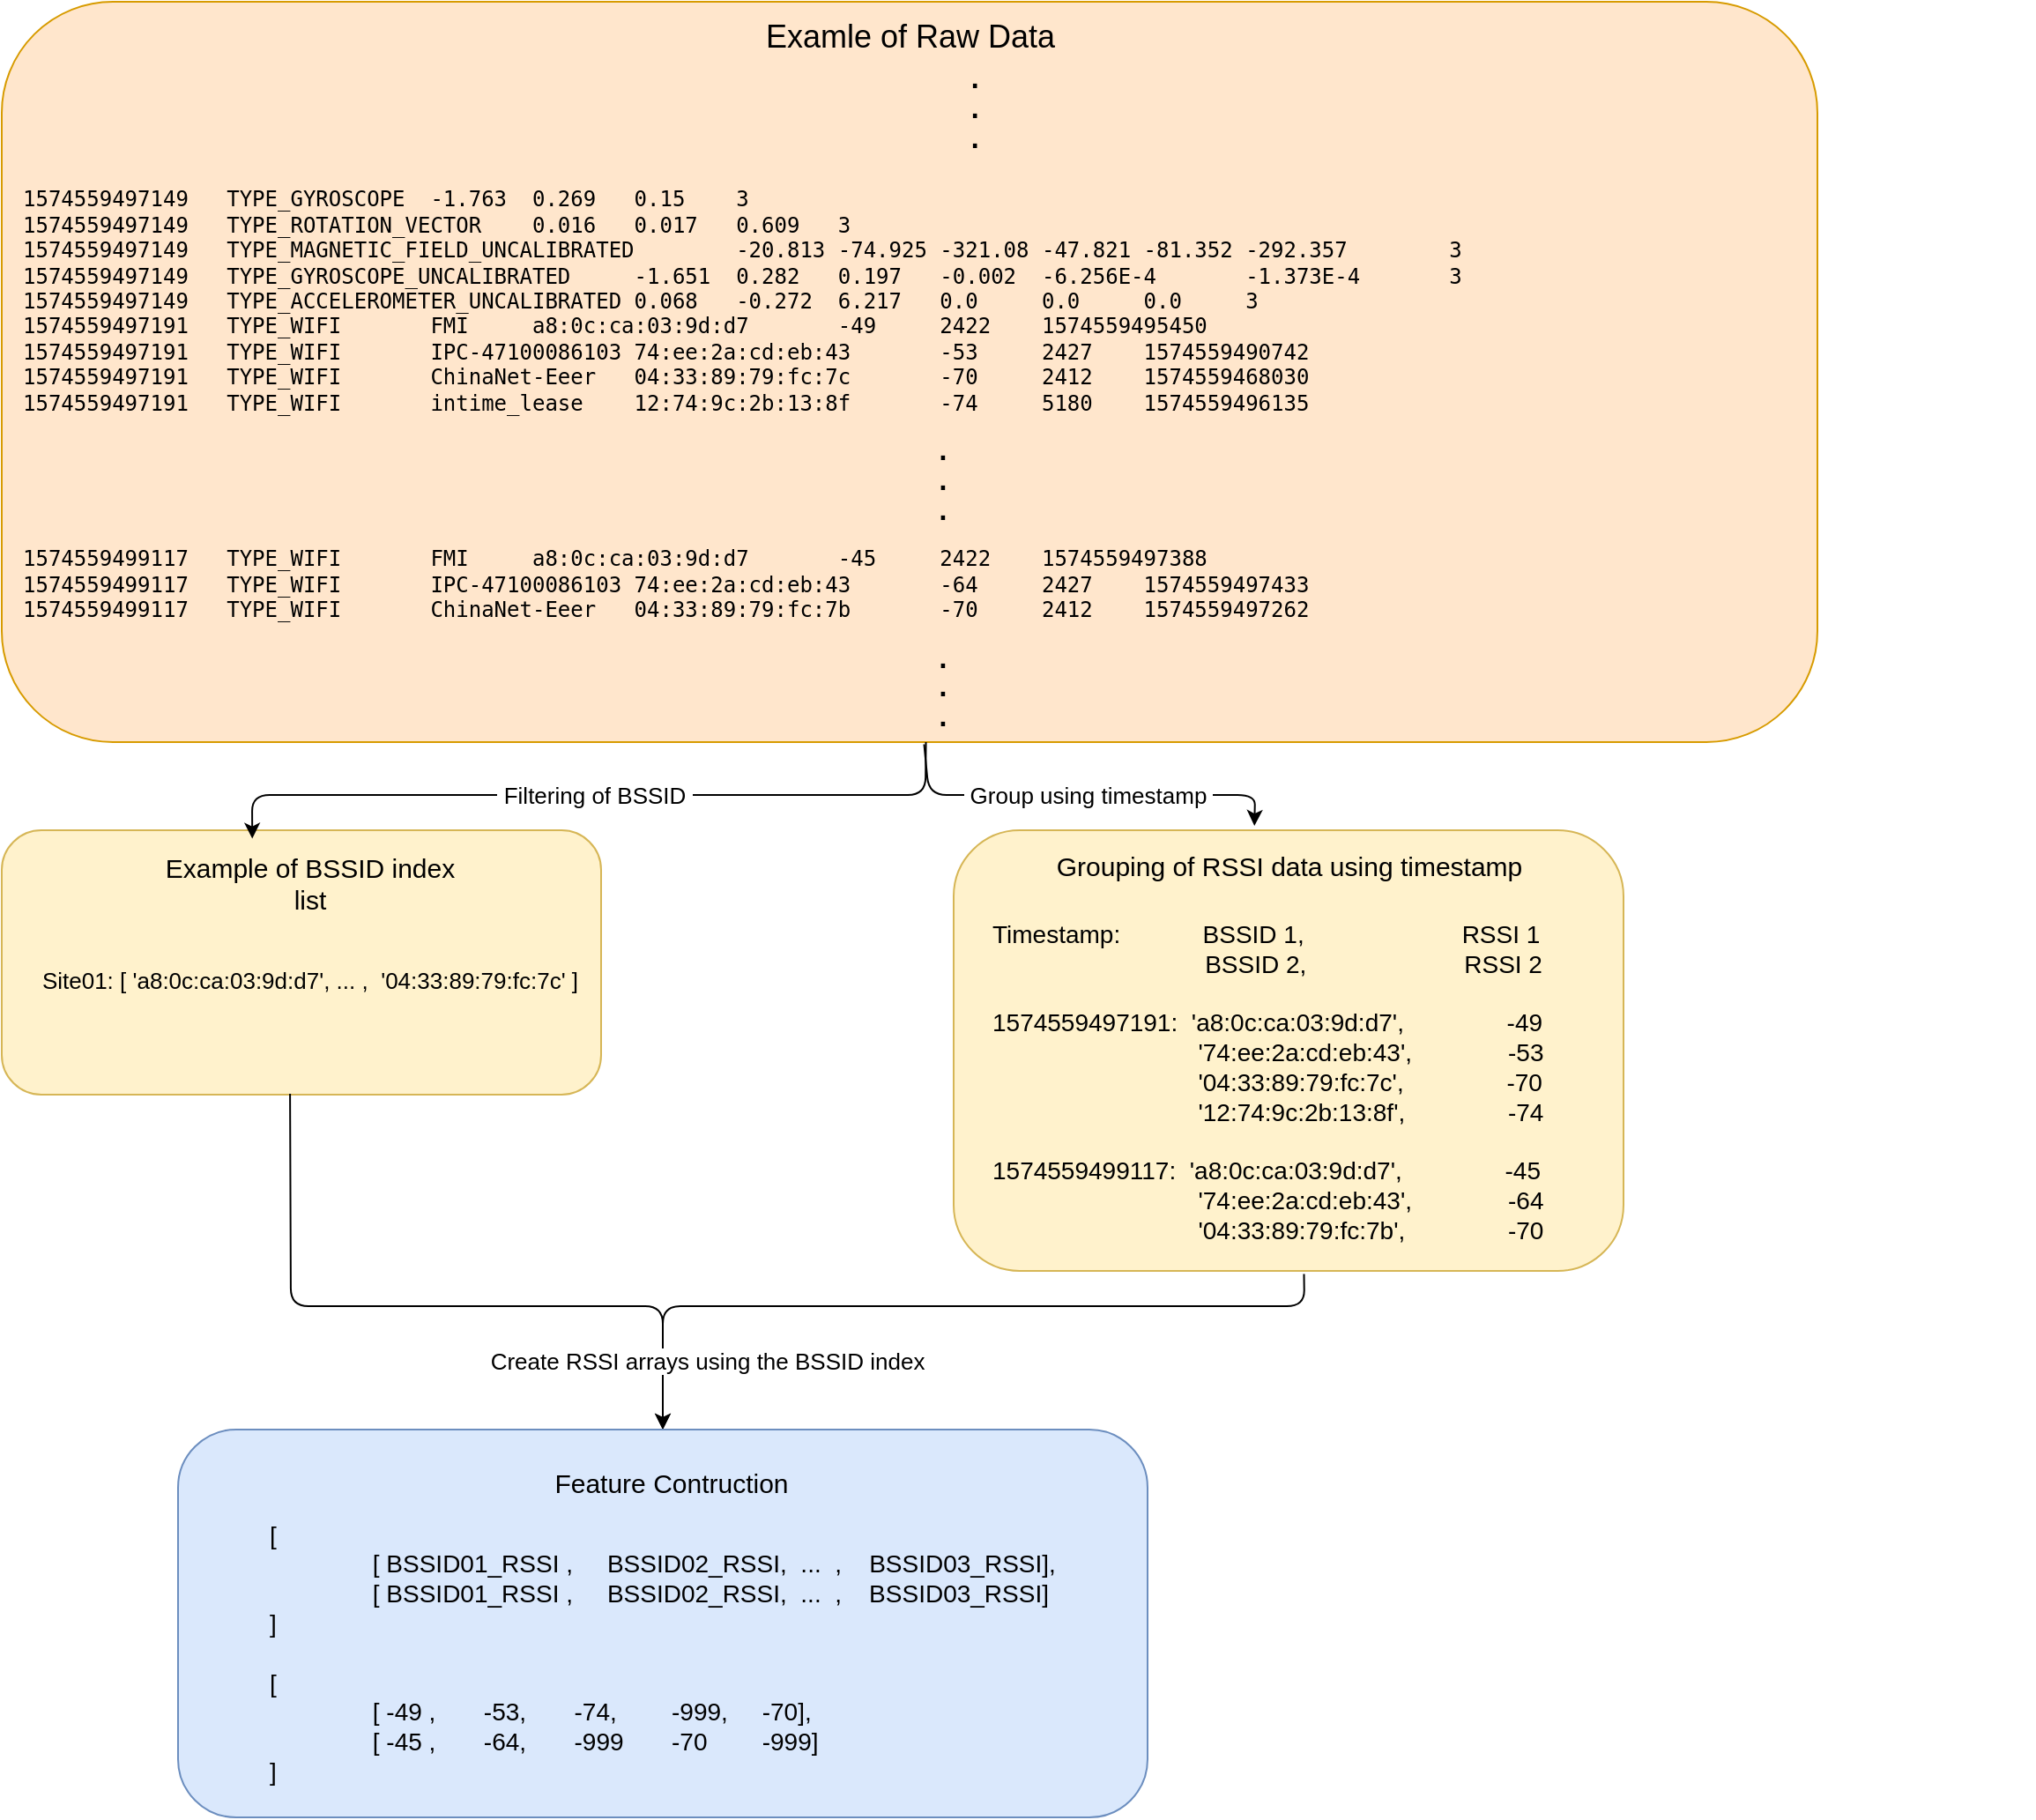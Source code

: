 <mxfile version="14.2.6" type="device"><diagram id="rcAPc_FRAnsi-RmFEn3p" name="Page-1"><mxGraphModel dx="990" dy="1748" grid="1" gridSize="10" guides="1" tooltips="1" connect="1" arrows="1" fold="1" page="1" pageScale="1" pageWidth="827" pageHeight="1169" math="0" shadow="0"><root><mxCell id="0"/><mxCell id="1" parent="0"/><mxCell id="OMAOewnsRqtPqMAtTUXU-6" value="" style="rounded=1;whiteSpace=wrap;html=1;align=left;fillColor=#fff2cc;strokeColor=#d6b656;" vertex="1" parent="1"><mxGeometry x="80" y="280" width="340" height="150" as="geometry"/></mxCell><mxCell id="OMAOewnsRqtPqMAtTUXU-3" value="" style="rounded=1;whiteSpace=wrap;html=1;align=left;fillColor=#ffe6cc;strokeColor=#d79b00;" vertex="1" parent="1"><mxGeometry x="80" y="-190" width="1030" height="420" as="geometry"/></mxCell><mxCell id="OMAOewnsRqtPqMAtTUXU-1" value="&lt;p style=&quot;line-height: 100%&quot;&gt;&lt;/p&gt;&lt;pre style=&quot;overflow-wrap: break-word&quot;&gt;&lt;h6 style=&quot;overflow-wrap: break-word&quot;&gt;&lt;font style=&quot;font-size: 10px&quot;&gt;                                                                                         &lt;/font&gt;&lt;font&gt;&lt;font style=&quot;font-size: 14px&quot;&gt;.&lt;/font&gt;&lt;span style=&quot;font-size: 10px&quot;&gt;&lt;br&gt;&lt;/span&gt;&lt;/font&gt;&lt;font style=&quot;font-size: 10px&quot;&gt;                                                                                         &lt;/font&gt;&lt;font&gt;&lt;font style=&quot;font-size: 14px&quot;&gt;.&lt;/font&gt;&lt;span style=&quot;font-size: 10px&quot;&gt;&lt;br&gt;&lt;/span&gt;&lt;/font&gt;&lt;font style=&quot;font-size: 10px&quot;&gt;                                                                                         &lt;/font&gt;&lt;font style=&quot;font-size: 14px&quot;&gt;.&lt;/font&gt;&lt;/h6&gt;&lt;/pre&gt;&lt;pre style=&quot;overflow-wrap: break-word&quot;&gt;1574559497149&#9;TYPE_GYROSCOPE&#9;-1.763&#9;0.269&#9;0.15&#9;3&lt;br&gt;1574559497149&#9;TYPE_ROTATION_VECTOR&#9;0.016&#9;0.017&#9;0.609&#9;3&lt;br&gt;1574559497149&#9;TYPE_MAGNETIC_FIELD_UNCALIBRATED&#9;-20.813&#9;-74.925&#9;-321.08&#9;-47.821&#9;-81.352&#9;-292.357&#9;3&lt;br&gt;1574559497149&#9;TYPE_GYROSCOPE_UNCALIBRATED&#9;-1.651&#9;0.282&#9;0.197&#9;-0.002&#9;-6.256E-4&#9;-1.373E-4&#9;3&lt;br&gt;1574559497149&#9;TYPE_ACCELEROMETER_UNCALIBRATED&#9;0.068&#9;-0.272&#9;6.217&#9;0.0&#9;0.0&#9;0.0&#9;3&lt;br&gt;1574559497191&#9;TYPE_WIFI&#9;FMI&#9;a8:0c:ca:03:9d:d7&#9;-49&#9;2422&#9;1574559495450&lt;br&gt;1574559497191&#9;TYPE_WIFI&#9;IPC-47100086103&#9;74:ee:2a:cd:eb:43&#9;-53&#9;2427&#9;1574559490742&lt;br&gt;1574559497191&#9;TYPE_WIFI&#9;ChinaNet-Eeer&#9;04:33:89:79:fc:7c&#9;-70&#9;2412&#9;1574559468030&lt;br&gt;1574559497191&#9;TYPE_WIFI&#9;intime_lease&#9;12:74:9c:2b:13:8f&#9;-74&#9;5180&#9;1574559496135&lt;/pre&gt;&lt;pre style=&quot;overflow-wrap: break-word&quot;&gt;&lt;font style=&quot;font-weight: 700 ; font-size: 10px&quot;&gt;                                                                                      &lt;/font&gt;&lt;font style=&quot;font-weight: 700&quot;&gt;&lt;font style=&quot;font-size: 14px&quot;&gt;.&lt;/font&gt;&lt;span style=&quot;font-size: 10px&quot;&gt;&lt;br&gt;&lt;/span&gt;&lt;/font&gt;&lt;font style=&quot;font-weight: 700 ; font-size: 10px&quot;&gt;                                                                                      &lt;/font&gt;&lt;font style=&quot;font-weight: 700&quot;&gt;&lt;font style=&quot;font-size: 14px&quot;&gt;.&lt;/font&gt;&lt;span style=&quot;font-size: 10px&quot;&gt;&lt;br&gt;&lt;/span&gt;&lt;/font&gt;&lt;font style=&quot;font-weight: 700 ; font-size: 10px&quot;&gt;                                                                                      &lt;/font&gt;&lt;font style=&quot;font-weight: 700 ; font-size: 14px&quot;&gt;.&lt;/font&gt;&lt;br&gt;&lt;/pre&gt;&lt;pre style=&quot;overflow-wrap: break-word&quot;&gt;&lt;font style=&quot;font-weight: 700&quot;&gt;&lt;pre style=&quot;font-weight: 400 ; overflow-wrap: break-word&quot;&gt;&lt;pre style=&quot;font-size: 12px ; overflow-wrap: break-word&quot;&gt;1574559499117&#9;TYPE_WIFI&#9;FMI&#9;a8:0c:ca:03:9d:d7&#9;-45&#9;2422&#9;1574559497388&lt;br&gt;1574559499117&#9;TYPE_WIFI&#9;IPC-47100086103&#9;74:ee:2a:cd:eb:43&#9;-64&#9;2427&#9;1574559497433&lt;br&gt;1574559499117&#9;TYPE_WIFI&#9;ChinaNet-Eeer&#9;04:33:89:79:fc:7b&#9;-70&#9;2412&#9;1574559497262&lt;/pre&gt;&lt;pre style=&quot;overflow-wrap: break-word&quot;&gt;&lt;font style=&quot;font-size: 10px ; font-weight: 700&quot;&gt;                                                                                      &lt;/font&gt;&lt;font style=&quot;font-weight: 700&quot;&gt;&lt;font style=&quot;font-size: 14px&quot;&gt;.&lt;/font&gt;&lt;span style=&quot;font-size: 10px&quot;&gt;&lt;br&gt;&lt;/span&gt;&lt;/font&gt;&lt;font style=&quot;font-size: 10px ; font-weight: 700&quot;&gt;                                                                                      &lt;/font&gt;&lt;font style=&quot;font-weight: 700&quot;&gt;&lt;font style=&quot;font-size: 14px&quot;&gt;.&lt;/font&gt;&lt;span style=&quot;font-size: 10px&quot;&gt;&lt;br&gt;&lt;/span&gt;&lt;/font&gt;&lt;font style=&quot;font-size: 10px ; font-weight: 700&quot;&gt;                                                                                      &lt;/font&gt;&lt;font style=&quot;font-weight: 700 ; font-size: 14px&quot;&gt;.&lt;/font&gt;&lt;br&gt;&lt;/pre&gt;&lt;/pre&gt;&lt;/font&gt;&lt;/pre&gt;&lt;pre style=&quot;overflow-wrap: break-word&quot;&gt;&lt;br&gt;&lt;/pre&gt;&lt;p&gt;&lt;/p&gt;" style="text;html=1;strokeColor=none;fillColor=none;align=left;verticalAlign=middle;whiteSpace=wrap;rounded=0;" vertex="1" parent="1"><mxGeometry x="90" y="-120" width="1010" height="330" as="geometry"/></mxCell><mxCell id="OMAOewnsRqtPqMAtTUXU-2" value="&lt;font style=&quot;font-size: 18px&quot;&gt;Examle of Raw Data&lt;/font&gt;" style="text;html=1;strokeColor=none;fillColor=none;align=center;verticalAlign=middle;whiteSpace=wrap;rounded=0;" vertex="1" parent="1"><mxGeometry x="493.5" y="-180" width="203" height="20" as="geometry"/></mxCell><mxCell id="OMAOewnsRqtPqMAtTUXU-4" value="" style="endArrow=classic;html=1;exitX=0.509;exitY=1;exitDx=0;exitDy=0;exitPerimeter=0;entryX=0.418;entryY=0.032;entryDx=0;entryDy=0;entryPerimeter=0;" edge="1" parent="1" source="OMAOewnsRqtPqMAtTUXU-3" target="OMAOewnsRqtPqMAtTUXU-6"><mxGeometry width="50" height="50" relative="1" as="geometry"><mxPoint x="550" y="380" as="sourcePoint"/><mxPoint x="220" y="360" as="targetPoint"/><Array as="points"><mxPoint x="604" y="260"/><mxPoint x="222" y="260"/></Array></mxGeometry></mxCell><mxCell id="OMAOewnsRqtPqMAtTUXU-5" value="&lt;font style=&quot;font-size: 13px&quot;&gt;&amp;nbsp;Filtering of BSSID&amp;nbsp;&lt;/font&gt;" style="edgeLabel;html=1;align=center;verticalAlign=middle;resizable=0;points=[];" vertex="1" connectable="0" parent="OMAOewnsRqtPqMAtTUXU-4"><mxGeometry x="-0.345" y="1" relative="1" as="geometry"><mxPoint x="-75" y="-1" as="offset"/></mxGeometry></mxCell><mxCell id="OMAOewnsRqtPqMAtTUXU-8" value="&lt;font style=&quot;font-size: 15px&quot;&gt;Example of BSSID index list&lt;/font&gt;" style="text;html=1;strokeColor=none;fillColor=none;align=center;verticalAlign=middle;whiteSpace=wrap;rounded=0;" vertex="1" parent="1"><mxGeometry x="165" y="300" width="180" height="20" as="geometry"/></mxCell><mxCell id="OMAOewnsRqtPqMAtTUXU-10" value="&lt;font style=&quot;font-size: 13px&quot;&gt;Site01: [ '&lt;span style=&quot;text-align: left&quot;&gt;a8:0c:ca:03:9d:d7', ... ,&amp;nbsp; '&lt;/span&gt;&lt;span style=&quot;text-align: left&quot;&gt;04:33:89:79:fc:7c&lt;/span&gt;&lt;span style=&quot;text-align: left&quot;&gt;'&lt;/span&gt;&lt;span&gt;&amp;nbsp;]&lt;/span&gt;&lt;/font&gt;" style="text;html=1;strokeColor=none;fillColor=none;align=center;verticalAlign=middle;whiteSpace=wrap;rounded=0;" vertex="1" parent="1"><mxGeometry x="100" y="330" width="310" height="70" as="geometry"/></mxCell><mxCell id="OMAOewnsRqtPqMAtTUXU-11" value="" style="endArrow=classic;html=1;exitX=0.508;exitY=1.003;exitDx=0;exitDy=0;exitPerimeter=0;entryX=0.449;entryY=-0.01;entryDx=0;entryDy=0;entryPerimeter=0;" edge="1" parent="1" source="OMAOewnsRqtPqMAtTUXU-3" target="OMAOewnsRqtPqMAtTUXU-12"><mxGeometry width="50" height="50" relative="1" as="geometry"><mxPoint x="640" y="370" as="sourcePoint"/><mxPoint x="790" y="370" as="targetPoint"/><Array as="points"><mxPoint x="606" y="260"/><mxPoint x="791" y="260"/></Array></mxGeometry></mxCell><mxCell id="OMAOewnsRqtPqMAtTUXU-13" value="&lt;font style=&quot;font-size: 13px&quot;&gt;&amp;nbsp;Group using timestamp&amp;nbsp;&lt;/font&gt;" style="edgeLabel;html=1;align=center;verticalAlign=middle;resizable=0;points=[];" vertex="1" connectable="0" parent="OMAOewnsRqtPqMAtTUXU-11"><mxGeometry x="0.095" relative="1" as="geometry"><mxPoint x="-7.63" as="offset"/></mxGeometry></mxCell><mxCell id="OMAOewnsRqtPqMAtTUXU-12" value="" style="rounded=1;whiteSpace=wrap;html=1;align=left;fillColor=#fff2cc;strokeColor=#d6b656;" vertex="1" parent="1"><mxGeometry x="620" y="280" width="380" height="250" as="geometry"/></mxCell><mxCell id="OMAOewnsRqtPqMAtTUXU-14" value="&lt;font style=&quot;font-size: 15px&quot;&gt;Grouping of RSSI data using timestamp&lt;/font&gt;" style="text;html=1;strokeColor=none;fillColor=none;align=center;verticalAlign=middle;whiteSpace=wrap;rounded=0;" vertex="1" parent="1"><mxGeometry x="673.5" y="290" width="273" height="20" as="geometry"/></mxCell><mxCell id="OMAOewnsRqtPqMAtTUXU-15" value="&lt;font style=&quot;font-size: 14px&quot;&gt;Timestamp:&amp;nbsp; &amp;nbsp; &amp;nbsp; &amp;nbsp; &amp;nbsp; &amp;nbsp; BSSID 1,&amp;nbsp; &amp;nbsp; &amp;nbsp; &amp;nbsp; &amp;nbsp; &amp;nbsp; &amp;nbsp; &amp;nbsp; &amp;nbsp; &amp;nbsp; &amp;nbsp; &amp;nbsp;RSSI 1&lt;br&gt;&amp;nbsp; &amp;nbsp; &amp;nbsp; &amp;nbsp; &amp;nbsp; &amp;nbsp; &amp;nbsp; &amp;nbsp; &amp;nbsp; &amp;nbsp; &amp;nbsp; &amp;nbsp; &amp;nbsp; &amp;nbsp; &amp;nbsp; &amp;nbsp;BSSID 2,&amp;nbsp; &amp;nbsp; &amp;nbsp; &amp;nbsp; &amp;nbsp; &amp;nbsp; &amp;nbsp; &amp;nbsp; &amp;nbsp; &amp;nbsp; &amp;nbsp; &amp;nbsp;RSSI 2&lt;br&gt;&lt;span&gt;&lt;br&gt;1574559497191&lt;/span&gt;:&amp;nbsp;&lt;span style=&quot;text-align: center&quot;&gt;&amp;nbsp;'&lt;/span&gt;a8:0c:ca:03:9d:d7'&lt;span&gt;,&amp;nbsp; &amp;nbsp; &amp;nbsp; &amp;nbsp; &amp;nbsp; &amp;nbsp; &amp;nbsp; &amp;nbsp;-49&lt;/span&gt;&lt;br&gt;&amp;nbsp; &amp;nbsp; &amp;nbsp; &amp;nbsp; &amp;nbsp; &amp;nbsp; &amp;nbsp; &amp;nbsp; &amp;nbsp; &amp;nbsp; &amp;nbsp; &amp;nbsp; &amp;nbsp; &amp;nbsp; &amp;nbsp; '&lt;span&gt;74:ee:2a:cd:eb:43&lt;/span&gt;&lt;span&gt;',&amp;nbsp; &amp;nbsp; &amp;nbsp; &amp;nbsp; &amp;nbsp; &amp;nbsp; &amp;nbsp; -53&lt;/span&gt;&lt;br&gt;&amp;nbsp; &amp;nbsp; &amp;nbsp; &amp;nbsp; &amp;nbsp; &amp;nbsp; &amp;nbsp; &amp;nbsp; &amp;nbsp; &amp;nbsp; &amp;nbsp; &amp;nbsp; &amp;nbsp; &amp;nbsp; &amp;nbsp; '&lt;span&gt;04:33:89:79:fc:7c&lt;/span&gt;&lt;span&gt;',&amp;nbsp; &amp;nbsp; &amp;nbsp; &amp;nbsp; &amp;nbsp; &amp;nbsp; &amp;nbsp; &amp;nbsp;-70&lt;/span&gt;&lt;br&gt;&amp;nbsp; &amp;nbsp; &amp;nbsp; &amp;nbsp; &amp;nbsp; &amp;nbsp; &amp;nbsp; &amp;nbsp; &amp;nbsp; &amp;nbsp; &amp;nbsp; &amp;nbsp; &amp;nbsp; &amp;nbsp; &amp;nbsp; '&lt;span&gt;12:74:9c:2b:13:8f&lt;/span&gt;&lt;span&gt;',&amp;nbsp; &amp;nbsp; &amp;nbsp; &amp;nbsp; &amp;nbsp; &amp;nbsp; &amp;nbsp; &amp;nbsp;-74&lt;br&gt;&lt;/span&gt;&lt;br&gt;&lt;span&gt;1574559499117&lt;/span&gt;:&amp;nbsp;&lt;span style=&quot;text-align: center&quot;&gt;&amp;nbsp;'&lt;/span&gt;&lt;span&gt;a8:0c:ca:03:9d:d7&lt;/span&gt;&lt;span&gt;',&amp;nbsp; &amp;nbsp; &amp;nbsp; &amp;nbsp; &amp;nbsp; &amp;nbsp; &amp;nbsp; &amp;nbsp;-45&lt;/span&gt;&lt;span style=&quot;text-align: center&quot;&gt;&lt;br&gt;&lt;/span&gt;&amp;nbsp; &amp;nbsp; &amp;nbsp; &amp;nbsp; &amp;nbsp; &amp;nbsp; &amp;nbsp; &amp;nbsp; &amp;nbsp; &amp;nbsp; &amp;nbsp; &amp;nbsp; &amp;nbsp; &amp;nbsp; &amp;nbsp; '&lt;span&gt;74:ee:2a:cd:eb:43&lt;/span&gt;&lt;span&gt;',&amp;nbsp; &amp;nbsp; &amp;nbsp; &amp;nbsp; &amp;nbsp; &amp;nbsp; &amp;nbsp; -64&lt;/span&gt;&lt;br&gt;&amp;nbsp; &amp;nbsp; &amp;nbsp; &amp;nbsp; &amp;nbsp; &amp;nbsp; &amp;nbsp; &amp;nbsp; &amp;nbsp; &amp;nbsp; &amp;nbsp; &amp;nbsp; &amp;nbsp; &amp;nbsp; &amp;nbsp; '&lt;span&gt;04:33:89:79:fc:7b&lt;/span&gt;&lt;span&gt;',&amp;nbsp; &amp;nbsp; &amp;nbsp; &amp;nbsp; &amp;nbsp; &amp;nbsp; &amp;nbsp; &amp;nbsp;-70&lt;/span&gt;&lt;br&gt;&lt;pre style=&quot;overflow-wrap: break-word&quot;&gt;&lt;br&gt;&lt;/pre&gt;&lt;/font&gt;" style="text;html=1;strokeColor=none;fillColor=none;align=left;verticalAlign=middle;whiteSpace=wrap;rounded=0;" vertex="1" parent="1"><mxGeometry x="640" y="400" width="593" height="90" as="geometry"/></mxCell><mxCell id="OMAOewnsRqtPqMAtTUXU-16" value="" style="endArrow=classic;html=1;exitX=0.481;exitY=0.997;exitDx=0;exitDy=0;exitPerimeter=0;entryX=0.5;entryY=0;entryDx=0;entryDy=0;" edge="1" parent="1" source="OMAOewnsRqtPqMAtTUXU-6" target="OMAOewnsRqtPqMAtTUXU-18"><mxGeometry width="50" height="50" relative="1" as="geometry"><mxPoint x="250" y="770" as="sourcePoint"/><mxPoint x="440" y="770" as="targetPoint"/><Array as="points"><mxPoint x="244" y="550"/><mxPoint x="455" y="550"/></Array></mxGeometry></mxCell><mxCell id="OMAOewnsRqtPqMAtTUXU-17" value="" style="endArrow=classic;html=1;exitX=0.523;exitY=1.007;exitDx=0;exitDy=0;exitPerimeter=0;entryX=0.5;entryY=0;entryDx=0;entryDy=0;" edge="1" parent="1" source="OMAOewnsRqtPqMAtTUXU-12" target="OMAOewnsRqtPqMAtTUXU-18"><mxGeometry width="50" height="50" relative="1" as="geometry"><mxPoint x="790" y="740" as="sourcePoint"/><mxPoint x="630" y="740" as="targetPoint"/><Array as="points"><mxPoint x="819" y="550"/><mxPoint x="455" y="550"/></Array></mxGeometry></mxCell><mxCell id="OMAOewnsRqtPqMAtTUXU-20" value="&lt;font style=&quot;font-size: 13px&quot;&gt;Create RSSI arrays using the BSSID index&lt;/font&gt;" style="edgeLabel;html=1;align=center;verticalAlign=middle;resizable=0;points=[];" vertex="1" connectable="0" parent="OMAOewnsRqtPqMAtTUXU-17"><mxGeometry x="0.779" y="1" relative="1" as="geometry"><mxPoint x="24" y="10.25" as="offset"/></mxGeometry></mxCell><mxCell id="OMAOewnsRqtPqMAtTUXU-18" value="" style="rounded=1;whiteSpace=wrap;html=1;align=left;fillColor=#dae8fc;strokeColor=#6c8ebf;" vertex="1" parent="1"><mxGeometry x="180" y="620" width="550" height="220" as="geometry"/></mxCell><mxCell id="OMAOewnsRqtPqMAtTUXU-19" value="&lt;span style=&quot;font-size: 15px&quot;&gt;Feature Contruction&lt;/span&gt;" style="text;html=1;strokeColor=none;fillColor=none;align=center;verticalAlign=middle;whiteSpace=wrap;rounded=0;" vertex="1" parent="1"><mxGeometry x="330" y="640" width="260" height="20" as="geometry"/></mxCell><mxCell id="OMAOewnsRqtPqMAtTUXU-22" value="&lt;div style=&quot;text-align: left ; font-size: 14px&quot;&gt;&lt;span&gt;&lt;font style=&quot;font-size: 14px&quot;&gt;[&amp;nbsp;&lt;/font&gt;&lt;/span&gt;&lt;/div&gt;&lt;div style=&quot;text-align: left ; font-size: 14px&quot;&gt;&lt;span&gt;&lt;font style=&quot;font-size: 14px&quot;&gt;&amp;nbsp; &amp;nbsp; &amp;nbsp; &amp;nbsp; &amp;nbsp; &amp;nbsp; &amp;nbsp; &amp;nbsp;[ BSSID01_RSSI ,&amp;nbsp; &amp;nbsp; &amp;nbsp;&lt;/font&gt;&lt;/span&gt;BSSID02_RSSI&lt;span&gt;&lt;font style=&quot;font-size: 14px&quot;&gt;,&amp;nbsp; ...&amp;nbsp; ,&amp;nbsp; &amp;nbsp;&amp;nbsp;&lt;/font&gt;&lt;/span&gt;BSSID03_RSSI&lt;span&gt;&lt;font style=&quot;font-size: 14px&quot;&gt;],&lt;/font&gt;&lt;/span&gt;&lt;/div&gt;&lt;div style=&quot;text-align: left ; font-size: 14px&quot;&gt;&amp;nbsp; &amp;nbsp; &amp;nbsp; &amp;nbsp; &amp;nbsp; &amp;nbsp; &amp;nbsp; &amp;nbsp;[ BSSID01_RSSI ,&amp;nbsp; &amp;nbsp; &amp;nbsp;BSSID02_RSSI,&amp;nbsp; ...&amp;nbsp; ,&amp;nbsp; &amp;nbsp;&amp;nbsp;BSSID03_RSSI]&lt;span&gt;&lt;font style=&quot;font-size: 14px&quot;&gt;&lt;br&gt;&lt;/font&gt;&lt;/span&gt;&lt;/div&gt;&lt;div style=&quot;text-align: left ; font-size: 14px&quot;&gt;&lt;span&gt;&lt;font style=&quot;font-size: 14px&quot;&gt;]&lt;/font&gt;&lt;/span&gt;&lt;/div&gt;&lt;div style=&quot;text-align: left ; font-size: 14px&quot;&gt;&lt;span&gt;&lt;font style=&quot;font-size: 14px&quot;&gt;&lt;br&gt;&lt;/font&gt;&lt;/span&gt;&lt;/div&gt;&lt;div style=&quot;text-align: left ; font-size: 14px&quot;&gt;&lt;span&gt;&lt;font style=&quot;font-size: 14px&quot;&gt;[&lt;/font&gt;&lt;/span&gt;&lt;/div&gt;&lt;div style=&quot;text-align: left ; font-size: 14px&quot;&gt;&amp;nbsp; &amp;nbsp; &amp;nbsp; &amp;nbsp; &amp;nbsp; &amp;nbsp; &amp;nbsp; &amp;nbsp;[ -49 ,&amp;nbsp; &amp;nbsp; &amp;nbsp; &amp;nbsp;-53,&amp;nbsp; &amp;nbsp; &amp;nbsp; &amp;nbsp;-74,&amp;nbsp; &amp;nbsp; &amp;nbsp; &amp;nbsp; -999,&amp;nbsp; &amp;nbsp; &amp;nbsp;-70],&lt;/div&gt;&lt;div style=&quot;text-align: left ; font-size: 14px&quot;&gt;&amp;nbsp; &amp;nbsp; &amp;nbsp; &amp;nbsp; &amp;nbsp; &amp;nbsp; &amp;nbsp; &amp;nbsp;[ -45 ,&amp;nbsp; &amp;nbsp; &amp;nbsp; &amp;nbsp;-64,&amp;nbsp; &amp;nbsp; &amp;nbsp; &amp;nbsp;-999&amp;nbsp; &amp;nbsp; &amp;nbsp; &amp;nbsp;-70&amp;nbsp; &amp;nbsp; &amp;nbsp; &amp;nbsp; -999]&lt;/div&gt;&lt;div style=&quot;text-align: left ; font-size: 14px&quot;&gt;]&lt;/div&gt;&lt;span style=&quot;font-size: 14px ; text-align: left&quot;&gt;&lt;br&gt;&lt;/span&gt;" style="text;html=1;strokeColor=none;fillColor=none;align=center;verticalAlign=middle;whiteSpace=wrap;rounded=0;" vertex="1" parent="1"><mxGeometry x="205" y="715" width="500" height="80" as="geometry"/></mxCell></root></mxGraphModel></diagram></mxfile>